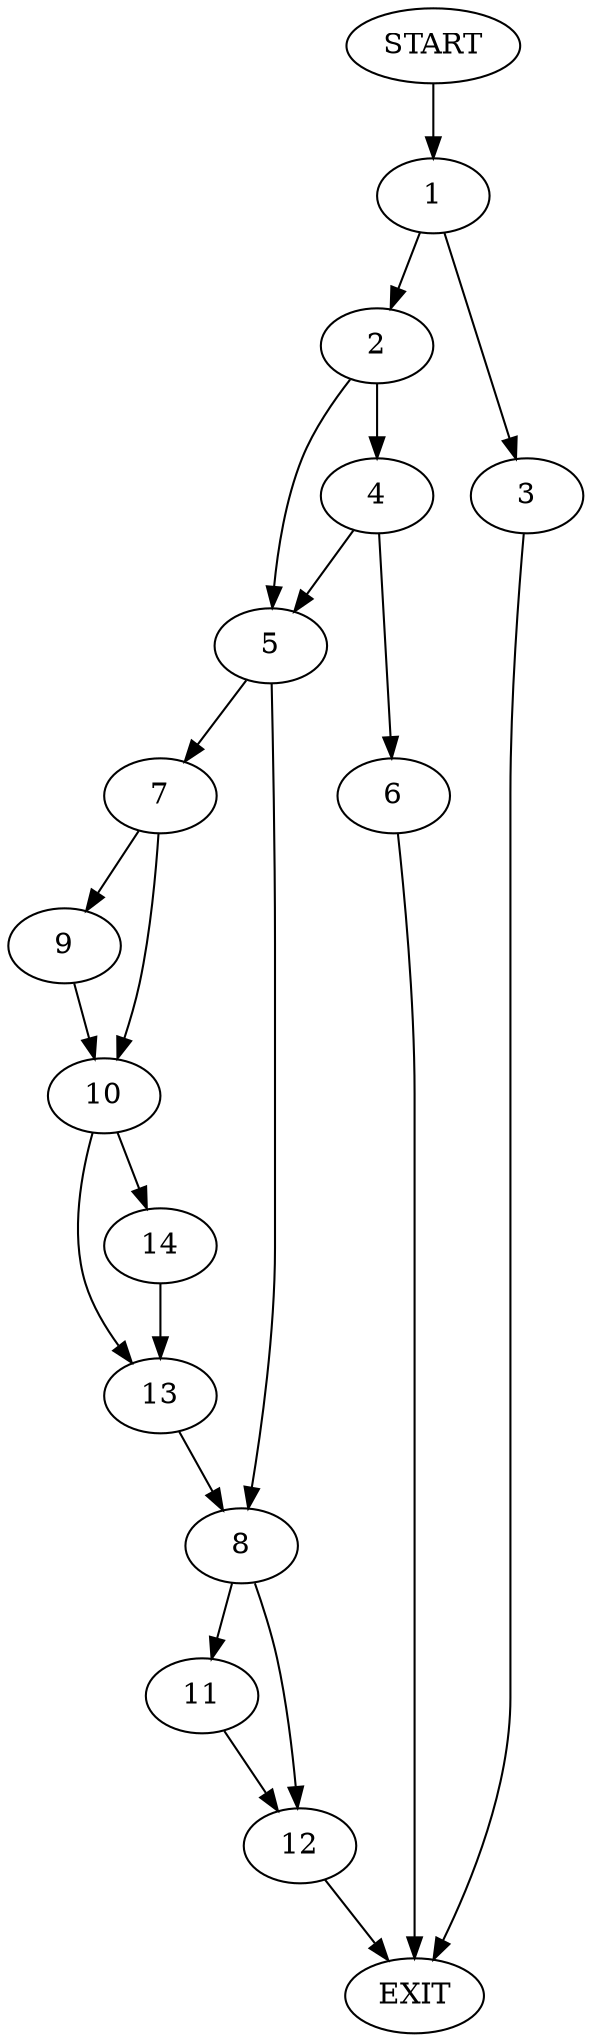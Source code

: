 digraph {
0 [label="START"]
15 [label="EXIT"]
0 -> 1
1 -> 2
1 -> 3
2 -> 4
2 -> 5
3 -> 15
4 -> 5
4 -> 6
5 -> 7
5 -> 8
6 -> 15
7 -> 9
7 -> 10
8 -> 11
8 -> 12
9 -> 10
10 -> 13
10 -> 14
14 -> 13
13 -> 8
11 -> 12
12 -> 15
}
